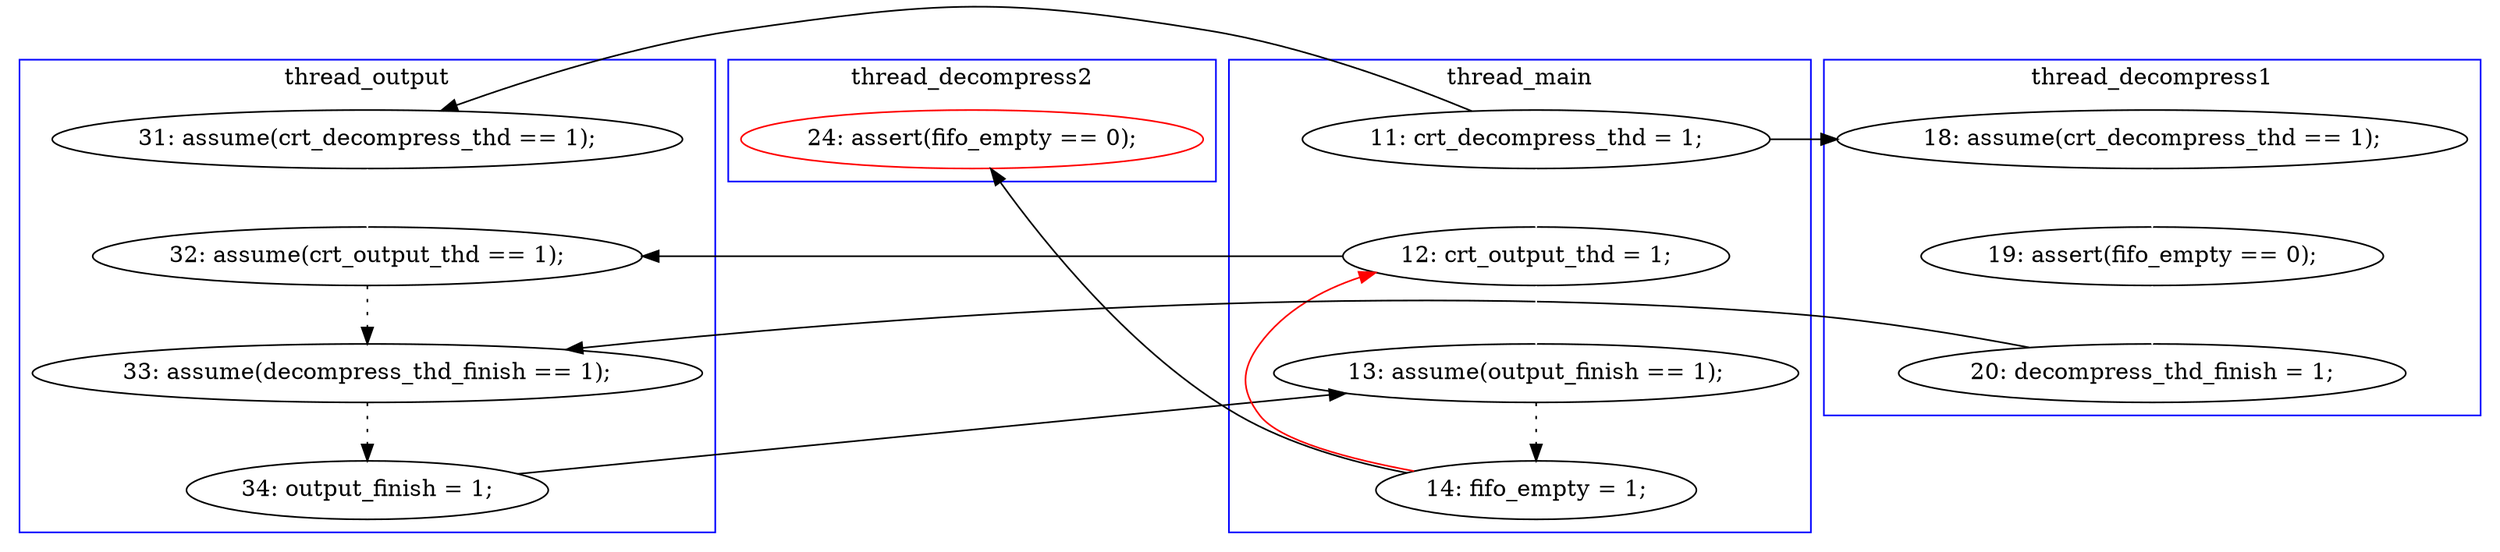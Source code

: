 digraph Counterexample {
	12 -> 14 [color = white, style = solid]
	20 -> 23 [color = black, style = solid, constraint = false]
	25 -> 32 [color = black, style = solid, constraint = false]
	23 -> 25 [color = black, style = dotted]
	16 -> 17 [color = white, style = solid]
	25 -> 10 [color = red, style = solid, constraint = false]
	19 -> 20 [color = black, style = dotted]
	15 -> 16 [color = white, style = solid]
	17 -> 19 [color = black, style = solid, constraint = false]
	10 -> 23 [color = white, style = solid]
	9 -> 10 [color = white, style = solid]
	9 -> 12 [color = black, style = solid, constraint = false]
	10 -> 14 [color = black, style = solid, constraint = false]
	14 -> 19 [color = black, style = dotted]
	9 -> 15 [color = black, style = solid, constraint = false]
	subgraph cluster3 {
		label = thread_decompress2
		color = blue
		32  [label = "24: assert(fifo_empty == 0);", color = red]
	}
	subgraph cluster1 {
		label = thread_main
		color = blue
		23  [label = "13: assume(output_finish == 1);"]
		9  [label = "11: crt_decompress_thd = 1;"]
		10  [label = "12: crt_output_thd = 1;"]
		25  [label = "14: fifo_empty = 1;"]
	}
	subgraph cluster2 {
		label = thread_decompress1
		color = blue
		15  [label = "18: assume(crt_decompress_thd == 1);"]
		16  [label = "19: assert(fifo_empty == 0);"]
		17  [label = "20: decompress_thd_finish = 1;"]
	}
	subgraph cluster4 {
		label = thread_output
		color = blue
		14  [label = "32: assume(crt_output_thd == 1);"]
		19  [label = "33: assume(decompress_thd_finish == 1);"]
		20  [label = "34: output_finish = 1;"]
		12  [label = "31: assume(crt_decompress_thd == 1);"]
	}
}